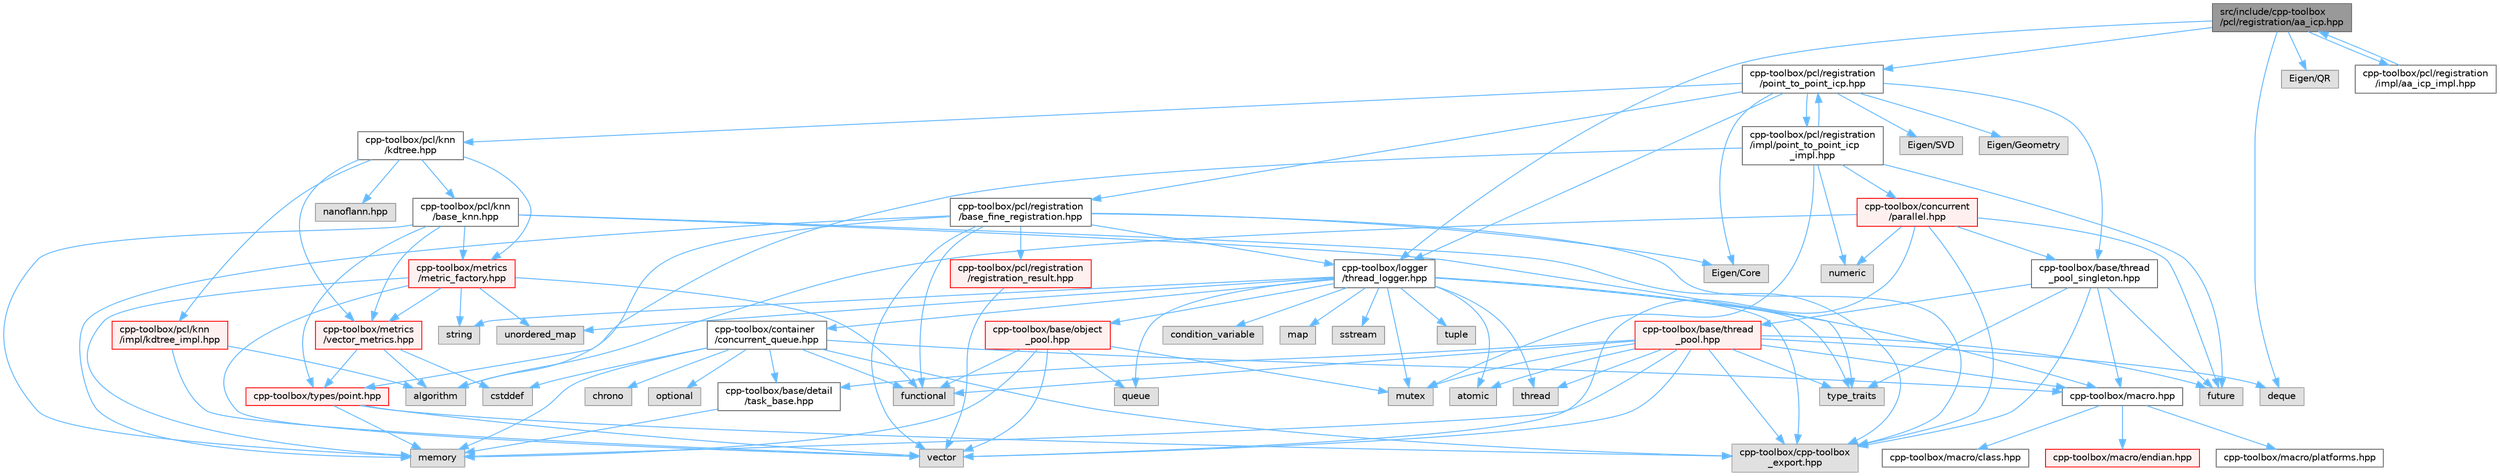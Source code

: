 digraph "src/include/cpp-toolbox/pcl/registration/aa_icp.hpp"
{
 // LATEX_PDF_SIZE
  bgcolor="transparent";
  edge [fontname=Helvetica,fontsize=10,labelfontname=Helvetica,labelfontsize=10];
  node [fontname=Helvetica,fontsize=10,shape=box,height=0.2,width=0.4];
  Node1 [id="Node000001",label="src/include/cpp-toolbox\l/pcl/registration/aa_icp.hpp",height=0.2,width=0.4,color="gray40", fillcolor="grey60", style="filled", fontcolor="black",tooltip=" "];
  Node1 -> Node2 [id="edge1_Node000001_Node000002",color="steelblue1",style="solid",tooltip=" "];
  Node2 [id="Node000002",label="cpp-toolbox/pcl/registration\l/point_to_point_icp.hpp",height=0.2,width=0.4,color="grey40", fillcolor="white", style="filled",URL="$point__to__point__icp_8hpp.html",tooltip=" "];
  Node2 -> Node3 [id="edge2_Node000002_Node000003",color="steelblue1",style="solid",tooltip=" "];
  Node3 [id="Node000003",label="cpp-toolbox/pcl/registration\l/base_fine_registration.hpp",height=0.2,width=0.4,color="grey40", fillcolor="white", style="filled",URL="$base__fine__registration_8hpp.html",tooltip=" "];
  Node3 -> Node4 [id="edge3_Node000003_Node000004",color="steelblue1",style="solid",tooltip=" "];
  Node4 [id="Node000004",label="functional",height=0.2,width=0.4,color="grey60", fillcolor="#E0E0E0", style="filled",tooltip=" "];
  Node3 -> Node5 [id="edge4_Node000003_Node000005",color="steelblue1",style="solid",tooltip=" "];
  Node5 [id="Node000005",label="memory",height=0.2,width=0.4,color="grey60", fillcolor="#E0E0E0", style="filled",tooltip=" "];
  Node3 -> Node6 [id="edge5_Node000003_Node000006",color="steelblue1",style="solid",tooltip=" "];
  Node6 [id="Node000006",label="vector",height=0.2,width=0.4,color="grey60", fillcolor="#E0E0E0", style="filled",tooltip=" "];
  Node3 -> Node7 [id="edge6_Node000003_Node000007",color="steelblue1",style="solid",tooltip=" "];
  Node7 [id="Node000007",label="cpp-toolbox/cpp-toolbox\l_export.hpp",height=0.2,width=0.4,color="grey60", fillcolor="#E0E0E0", style="filled",tooltip=" "];
  Node3 -> Node8 [id="edge7_Node000003_Node000008",color="steelblue1",style="solid",tooltip=" "];
  Node8 [id="Node000008",label="cpp-toolbox/logger\l/thread_logger.hpp",height=0.2,width=0.4,color="grey40", fillcolor="white", style="filled",URL="$thread__logger_8hpp.html",tooltip=" "];
  Node8 -> Node9 [id="edge8_Node000008_Node000009",color="steelblue1",style="solid",tooltip=" "];
  Node9 [id="Node000009",label="atomic",height=0.2,width=0.4,color="grey60", fillcolor="#E0E0E0", style="filled",tooltip=" "];
  Node8 -> Node10 [id="edge9_Node000008_Node000010",color="steelblue1",style="solid",tooltip=" "];
  Node10 [id="Node000010",label="condition_variable",height=0.2,width=0.4,color="grey60", fillcolor="#E0E0E0", style="filled",tooltip=" "];
  Node8 -> Node11 [id="edge10_Node000008_Node000011",color="steelblue1",style="solid",tooltip=" "];
  Node11 [id="Node000011",label="map",height=0.2,width=0.4,color="grey60", fillcolor="#E0E0E0", style="filled",tooltip=" "];
  Node8 -> Node12 [id="edge11_Node000008_Node000012",color="steelblue1",style="solid",tooltip=" "];
  Node12 [id="Node000012",label="mutex",height=0.2,width=0.4,color="grey60", fillcolor="#E0E0E0", style="filled",tooltip=" "];
  Node8 -> Node13 [id="edge12_Node000008_Node000013",color="steelblue1",style="solid",tooltip=" "];
  Node13 [id="Node000013",label="queue",height=0.2,width=0.4,color="grey60", fillcolor="#E0E0E0", style="filled",tooltip=" "];
  Node8 -> Node14 [id="edge13_Node000008_Node000014",color="steelblue1",style="solid",tooltip=" "];
  Node14 [id="Node000014",label="sstream",height=0.2,width=0.4,color="grey60", fillcolor="#E0E0E0", style="filled",tooltip=" "];
  Node8 -> Node15 [id="edge14_Node000008_Node000015",color="steelblue1",style="solid",tooltip=" "];
  Node15 [id="Node000015",label="string",height=0.2,width=0.4,color="grey60", fillcolor="#E0E0E0", style="filled",tooltip=" "];
  Node8 -> Node16 [id="edge15_Node000008_Node000016",color="steelblue1",style="solid",tooltip=" "];
  Node16 [id="Node000016",label="thread",height=0.2,width=0.4,color="grey60", fillcolor="#E0E0E0", style="filled",tooltip=" "];
  Node8 -> Node17 [id="edge16_Node000008_Node000017",color="steelblue1",style="solid",tooltip=" "];
  Node17 [id="Node000017",label="tuple",height=0.2,width=0.4,color="grey60", fillcolor="#E0E0E0", style="filled",tooltip=" "];
  Node8 -> Node18 [id="edge17_Node000008_Node000018",color="steelblue1",style="solid",tooltip=" "];
  Node18 [id="Node000018",label="type_traits",height=0.2,width=0.4,color="grey60", fillcolor="#E0E0E0", style="filled",tooltip=" "];
  Node8 -> Node19 [id="edge18_Node000008_Node000019",color="steelblue1",style="solid",tooltip=" "];
  Node19 [id="Node000019",label="unordered_map",height=0.2,width=0.4,color="grey60", fillcolor="#E0E0E0", style="filled",tooltip=" "];
  Node8 -> Node7 [id="edge19_Node000008_Node000007",color="steelblue1",style="solid",tooltip=" "];
  Node8 -> Node20 [id="edge20_Node000008_Node000020",color="steelblue1",style="solid",tooltip=" "];
  Node20 [id="Node000020",label="cpp-toolbox/macro.hpp",height=0.2,width=0.4,color="grey40", fillcolor="white", style="filled",URL="$macro_8hpp.html",tooltip="通用的编译器、平台、架构检测和实用宏定义 / Common macros for compiler, platform, architecture detection and utility macro..."];
  Node20 -> Node21 [id="edge21_Node000020_Node000021",color="steelblue1",style="solid",tooltip=" "];
  Node21 [id="Node000021",label="cpp-toolbox/macro/class.hpp",height=0.2,width=0.4,color="grey40", fillcolor="white", style="filled",URL="$class_8hpp.html",tooltip=" "];
  Node20 -> Node22 [id="edge22_Node000020_Node000022",color="steelblue1",style="solid",tooltip=" "];
  Node22 [id="Node000022",label="cpp-toolbox/macro/endian.hpp",height=0.2,width=0.4,color="red", fillcolor="#FFF0F0", style="filled",URL="$endian_8hpp.html",tooltip=" "];
  Node20 -> Node24 [id="edge23_Node000020_Node000024",color="steelblue1",style="solid",tooltip=" "];
  Node24 [id="Node000024",label="cpp-toolbox/macro/platforms.hpp",height=0.2,width=0.4,color="grey40", fillcolor="white", style="filled",URL="$platforms_8hpp.html",tooltip=" "];
  Node8 -> Node25 [id="edge24_Node000008_Node000025",color="steelblue1",style="solid",tooltip=" "];
  Node25 [id="Node000025",label="cpp-toolbox/container\l/concurrent_queue.hpp",height=0.2,width=0.4,color="grey40", fillcolor="white", style="filled",URL="$concurrent__queue_8hpp.html",tooltip=" "];
  Node25 -> Node26 [id="edge25_Node000025_Node000026",color="steelblue1",style="solid",tooltip=" "];
  Node26 [id="Node000026",label="chrono",height=0.2,width=0.4,color="grey60", fillcolor="#E0E0E0", style="filled",tooltip=" "];
  Node25 -> Node27 [id="edge26_Node000025_Node000027",color="steelblue1",style="solid",tooltip=" "];
  Node27 [id="Node000027",label="cstddef",height=0.2,width=0.4,color="grey60", fillcolor="#E0E0E0", style="filled",tooltip=" "];
  Node25 -> Node4 [id="edge27_Node000025_Node000004",color="steelblue1",style="solid",tooltip=" "];
  Node25 -> Node5 [id="edge28_Node000025_Node000005",color="steelblue1",style="solid",tooltip=" "];
  Node25 -> Node28 [id="edge29_Node000025_Node000028",color="steelblue1",style="solid",tooltip=" "];
  Node28 [id="Node000028",label="optional",height=0.2,width=0.4,color="grey60", fillcolor="#E0E0E0", style="filled",tooltip=" "];
  Node25 -> Node29 [id="edge30_Node000025_Node000029",color="steelblue1",style="solid",tooltip=" "];
  Node29 [id="Node000029",label="cpp-toolbox/base/detail\l/task_base.hpp",height=0.2,width=0.4,color="grey40", fillcolor="white", style="filled",URL="$task__base_8hpp.html",tooltip=" "];
  Node29 -> Node5 [id="edge31_Node000029_Node000005",color="steelblue1",style="solid",tooltip=" "];
  Node25 -> Node7 [id="edge32_Node000025_Node000007",color="steelblue1",style="solid",tooltip=" "];
  Node25 -> Node20 [id="edge33_Node000025_Node000020",color="steelblue1",style="solid",tooltip=" "];
  Node8 -> Node30 [id="edge34_Node000008_Node000030",color="steelblue1",style="solid",tooltip=" "];
  Node30 [id="Node000030",label="cpp-toolbox/base/object\l_pool.hpp",height=0.2,width=0.4,color="red", fillcolor="#FFF0F0", style="filled",URL="$object__pool_8hpp.html",tooltip=" "];
  Node30 -> Node4 [id="edge35_Node000030_Node000004",color="steelblue1",style="solid",tooltip=" "];
  Node30 -> Node5 [id="edge36_Node000030_Node000005",color="steelblue1",style="solid",tooltip=" "];
  Node30 -> Node12 [id="edge37_Node000030_Node000012",color="steelblue1",style="solid",tooltip=" "];
  Node30 -> Node13 [id="edge38_Node000030_Node000013",color="steelblue1",style="solid",tooltip=" "];
  Node30 -> Node6 [id="edge39_Node000030_Node000006",color="steelblue1",style="solid",tooltip=" "];
  Node3 -> Node32 [id="edge40_Node000003_Node000032",color="steelblue1",style="solid",tooltip=" "];
  Node32 [id="Node000032",label="cpp-toolbox/pcl/registration\l/registration_result.hpp",height=0.2,width=0.4,color="red", fillcolor="#FFF0F0", style="filled",URL="$registration__result_8hpp.html",tooltip=" "];
  Node32 -> Node6 [id="edge41_Node000032_Node000006",color="steelblue1",style="solid",tooltip=" "];
  Node3 -> Node34 [id="edge42_Node000003_Node000034",color="steelblue1",style="solid",tooltip=" "];
  Node34 [id="Node000034",label="cpp-toolbox/types/point.hpp",height=0.2,width=0.4,color="red", fillcolor="#FFF0F0", style="filled",URL="$point_8hpp.html",tooltip=" "];
  Node34 -> Node5 [id="edge43_Node000034_Node000005",color="steelblue1",style="solid",tooltip=" "];
  Node34 -> Node6 [id="edge44_Node000034_Node000006",color="steelblue1",style="solid",tooltip=" "];
  Node34 -> Node7 [id="edge45_Node000034_Node000007",color="steelblue1",style="solid",tooltip=" "];
  Node3 -> Node45 [id="edge46_Node000003_Node000045",color="steelblue1",style="solid",tooltip=" "];
  Node45 [id="Node000045",label="Eigen/Core",height=0.2,width=0.4,color="grey60", fillcolor="#E0E0E0", style="filled",tooltip=" "];
  Node2 -> Node46 [id="edge47_Node000002_Node000046",color="steelblue1",style="solid",tooltip=" "];
  Node46 [id="Node000046",label="cpp-toolbox/pcl/knn\l/kdtree.hpp",height=0.2,width=0.4,color="grey40", fillcolor="white", style="filled",URL="$kdtree_8hpp.html",tooltip=" "];
  Node46 -> Node47 [id="edge48_Node000046_Node000047",color="steelblue1",style="solid",tooltip=" "];
  Node47 [id="Node000047",label="cpp-toolbox/pcl/knn\l/base_knn.hpp",height=0.2,width=0.4,color="grey40", fillcolor="white", style="filled",URL="$base__knn_8hpp.html",tooltip=" "];
  Node47 -> Node5 [id="edge49_Node000047_Node000005",color="steelblue1",style="solid",tooltip=" "];
  Node47 -> Node18 [id="edge50_Node000047_Node000018",color="steelblue1",style="solid",tooltip=" "];
  Node47 -> Node7 [id="edge51_Node000047_Node000007",color="steelblue1",style="solid",tooltip=" "];
  Node47 -> Node34 [id="edge52_Node000047_Node000034",color="steelblue1",style="solid",tooltip=" "];
  Node47 -> Node48 [id="edge53_Node000047_Node000048",color="steelblue1",style="solid",tooltip=" "];
  Node48 [id="Node000048",label="cpp-toolbox/metrics\l/vector_metrics.hpp",height=0.2,width=0.4,color="red", fillcolor="#FFF0F0", style="filled",URL="$vector__metrics_8hpp.html",tooltip=" "];
  Node48 -> Node49 [id="edge54_Node000048_Node000049",color="steelblue1",style="solid",tooltip=" "];
  Node49 [id="Node000049",label="algorithm",height=0.2,width=0.4,color="grey60", fillcolor="#E0E0E0", style="filled",tooltip=" "];
  Node48 -> Node27 [id="edge55_Node000048_Node000027",color="steelblue1",style="solid",tooltip=" "];
  Node48 -> Node34 [id="edge56_Node000048_Node000034",color="steelblue1",style="solid",tooltip=" "];
  Node47 -> Node53 [id="edge57_Node000047_Node000053",color="steelblue1",style="solid",tooltip=" "];
  Node53 [id="Node000053",label="cpp-toolbox/metrics\l/metric_factory.hpp",height=0.2,width=0.4,color="red", fillcolor="#FFF0F0", style="filled",URL="$metric__factory_8hpp.html",tooltip=" "];
  Node53 -> Node5 [id="edge58_Node000053_Node000005",color="steelblue1",style="solid",tooltip=" "];
  Node53 -> Node15 [id="edge59_Node000053_Node000015",color="steelblue1",style="solid",tooltip=" "];
  Node53 -> Node19 [id="edge60_Node000053_Node000019",color="steelblue1",style="solid",tooltip=" "];
  Node53 -> Node4 [id="edge61_Node000053_Node000004",color="steelblue1",style="solid",tooltip=" "];
  Node53 -> Node6 [id="edge62_Node000053_Node000006",color="steelblue1",style="solid",tooltip=" "];
  Node53 -> Node48 [id="edge63_Node000053_Node000048",color="steelblue1",style="solid",tooltip=" "];
  Node46 -> Node53 [id="edge64_Node000046_Node000053",color="steelblue1",style="solid",tooltip=" "];
  Node46 -> Node48 [id="edge65_Node000046_Node000048",color="steelblue1",style="solid",tooltip=" "];
  Node46 -> Node59 [id="edge66_Node000046_Node000059",color="steelblue1",style="solid",tooltip=" "];
  Node59 [id="Node000059",label="nanoflann.hpp",height=0.2,width=0.4,color="grey60", fillcolor="#E0E0E0", style="filled",tooltip=" "];
  Node46 -> Node60 [id="edge67_Node000046_Node000060",color="steelblue1",style="solid",tooltip=" "];
  Node60 [id="Node000060",label="cpp-toolbox/pcl/knn\l/impl/kdtree_impl.hpp",height=0.2,width=0.4,color="red", fillcolor="#FFF0F0", style="filled",URL="$kdtree__impl_8hpp.html",tooltip=" "];
  Node60 -> Node49 [id="edge68_Node000060_Node000049",color="steelblue1",style="solid",tooltip=" "];
  Node60 -> Node6 [id="edge69_Node000060_Node000006",color="steelblue1",style="solid",tooltip=" "];
  Node2 -> Node64 [id="edge70_Node000002_Node000064",color="steelblue1",style="solid",tooltip=" "];
  Node64 [id="Node000064",label="cpp-toolbox/base/thread\l_pool_singleton.hpp",height=0.2,width=0.4,color="grey40", fillcolor="white", style="filled",URL="$thread__pool__singleton_8hpp.html",tooltip=" "];
  Node64 -> Node65 [id="edge71_Node000064_Node000065",color="steelblue1",style="solid",tooltip=" "];
  Node65 [id="Node000065",label="future",height=0.2,width=0.4,color="grey60", fillcolor="#E0E0E0", style="filled",tooltip=" "];
  Node64 -> Node18 [id="edge72_Node000064_Node000018",color="steelblue1",style="solid",tooltip=" "];
  Node64 -> Node7 [id="edge73_Node000064_Node000007",color="steelblue1",style="solid",tooltip=" "];
  Node64 -> Node20 [id="edge74_Node000064_Node000020",color="steelblue1",style="solid",tooltip=" "];
  Node64 -> Node66 [id="edge75_Node000064_Node000066",color="steelblue1",style="solid",tooltip=" "];
  Node66 [id="Node000066",label="cpp-toolbox/base/thread\l_pool.hpp",height=0.2,width=0.4,color="red", fillcolor="#FFF0F0", style="filled",URL="$thread__pool_8hpp.html",tooltip=" "];
  Node66 -> Node9 [id="edge76_Node000066_Node000009",color="steelblue1",style="solid",tooltip=" "];
  Node66 -> Node67 [id="edge77_Node000066_Node000067",color="steelblue1",style="solid",tooltip=" "];
  Node67 [id="Node000067",label="deque",height=0.2,width=0.4,color="grey60", fillcolor="#E0E0E0", style="filled",tooltip=" "];
  Node66 -> Node4 [id="edge78_Node000066_Node000004",color="steelblue1",style="solid",tooltip=" "];
  Node66 -> Node65 [id="edge79_Node000066_Node000065",color="steelblue1",style="solid",tooltip=" "];
  Node66 -> Node5 [id="edge80_Node000066_Node000005",color="steelblue1",style="solid",tooltip=" "];
  Node66 -> Node12 [id="edge81_Node000066_Node000012",color="steelblue1",style="solid",tooltip=" "];
  Node66 -> Node16 [id="edge82_Node000066_Node000016",color="steelblue1",style="solid",tooltip=" "];
  Node66 -> Node18 [id="edge83_Node000066_Node000018",color="steelblue1",style="solid",tooltip=" "];
  Node66 -> Node6 [id="edge84_Node000066_Node000006",color="steelblue1",style="solid",tooltip=" "];
  Node66 -> Node29 [id="edge85_Node000066_Node000029",color="steelblue1",style="solid",tooltip=" "];
  Node66 -> Node7 [id="edge86_Node000066_Node000007",color="steelblue1",style="solid",tooltip=" "];
  Node66 -> Node20 [id="edge87_Node000066_Node000020",color="steelblue1",style="solid",tooltip=" "];
  Node2 -> Node8 [id="edge88_Node000002_Node000008",color="steelblue1",style="solid",tooltip=" "];
  Node2 -> Node45 [id="edge89_Node000002_Node000045",color="steelblue1",style="solid",tooltip=" "];
  Node2 -> Node69 [id="edge90_Node000002_Node000069",color="steelblue1",style="solid",tooltip=" "];
  Node69 [id="Node000069",label="Eigen/SVD",height=0.2,width=0.4,color="grey60", fillcolor="#E0E0E0", style="filled",tooltip=" "];
  Node2 -> Node70 [id="edge91_Node000002_Node000070",color="steelblue1",style="solid",tooltip=" "];
  Node70 [id="Node000070",label="Eigen/Geometry",height=0.2,width=0.4,color="grey60", fillcolor="#E0E0E0", style="filled",tooltip=" "];
  Node2 -> Node71 [id="edge92_Node000002_Node000071",color="steelblue1",style="solid",tooltip=" "];
  Node71 [id="Node000071",label="cpp-toolbox/pcl/registration\l/impl/point_to_point_icp\l_impl.hpp",height=0.2,width=0.4,color="grey40", fillcolor="white", style="filled",URL="$point__to__point__icp__impl_8hpp.html",tooltip=" "];
  Node71 -> Node2 [id="edge93_Node000071_Node000002",color="steelblue1",style="solid",tooltip=" "];
  Node71 -> Node72 [id="edge94_Node000071_Node000072",color="steelblue1",style="solid",tooltip=" "];
  Node72 [id="Node000072",label="cpp-toolbox/concurrent\l/parallel.hpp",height=0.2,width=0.4,color="red", fillcolor="#FFF0F0", style="filled",URL="$parallel_8hpp.html",tooltip=" "];
  Node72 -> Node49 [id="edge95_Node000072_Node000049",color="steelblue1",style="solid",tooltip=" "];
  Node72 -> Node65 [id="edge96_Node000072_Node000065",color="steelblue1",style="solid",tooltip=" "];
  Node72 -> Node56 [id="edge97_Node000072_Node000056",color="steelblue1",style="solid",tooltip=" "];
  Node56 [id="Node000056",label="numeric",height=0.2,width=0.4,color="grey60", fillcolor="#E0E0E0", style="filled",tooltip=" "];
  Node72 -> Node6 [id="edge98_Node000072_Node000006",color="steelblue1",style="solid",tooltip=" "];
  Node72 -> Node7 [id="edge99_Node000072_Node000007",color="steelblue1",style="solid",tooltip=" "];
  Node72 -> Node64 [id="edge100_Node000072_Node000064",color="steelblue1",style="solid",tooltip=" "];
  Node71 -> Node49 [id="edge101_Node000071_Node000049",color="steelblue1",style="solid",tooltip=" "];
  Node71 -> Node56 [id="edge102_Node000071_Node000056",color="steelblue1",style="solid",tooltip=" "];
  Node71 -> Node65 [id="edge103_Node000071_Node000065",color="steelblue1",style="solid",tooltip=" "];
  Node71 -> Node12 [id="edge104_Node000071_Node000012",color="steelblue1",style="solid",tooltip=" "];
  Node1 -> Node8 [id="edge105_Node000001_Node000008",color="steelblue1",style="solid",tooltip=" "];
  Node1 -> Node67 [id="edge106_Node000001_Node000067",color="steelblue1",style="solid",tooltip=" "];
  Node1 -> Node74 [id="edge107_Node000001_Node000074",color="steelblue1",style="solid",tooltip=" "];
  Node74 [id="Node000074",label="Eigen/QR",height=0.2,width=0.4,color="grey60", fillcolor="#E0E0E0", style="filled",tooltip=" "];
  Node1 -> Node75 [id="edge108_Node000001_Node000075",color="steelblue1",style="solid",tooltip=" "];
  Node75 [id="Node000075",label="cpp-toolbox/pcl/registration\l/impl/aa_icp_impl.hpp",height=0.2,width=0.4,color="grey40", fillcolor="white", style="filled",URL="$aa__icp__impl_8hpp.html",tooltip=" "];
  Node75 -> Node1 [id="edge109_Node000075_Node000001",color="steelblue1",style="solid",tooltip=" "];
}
